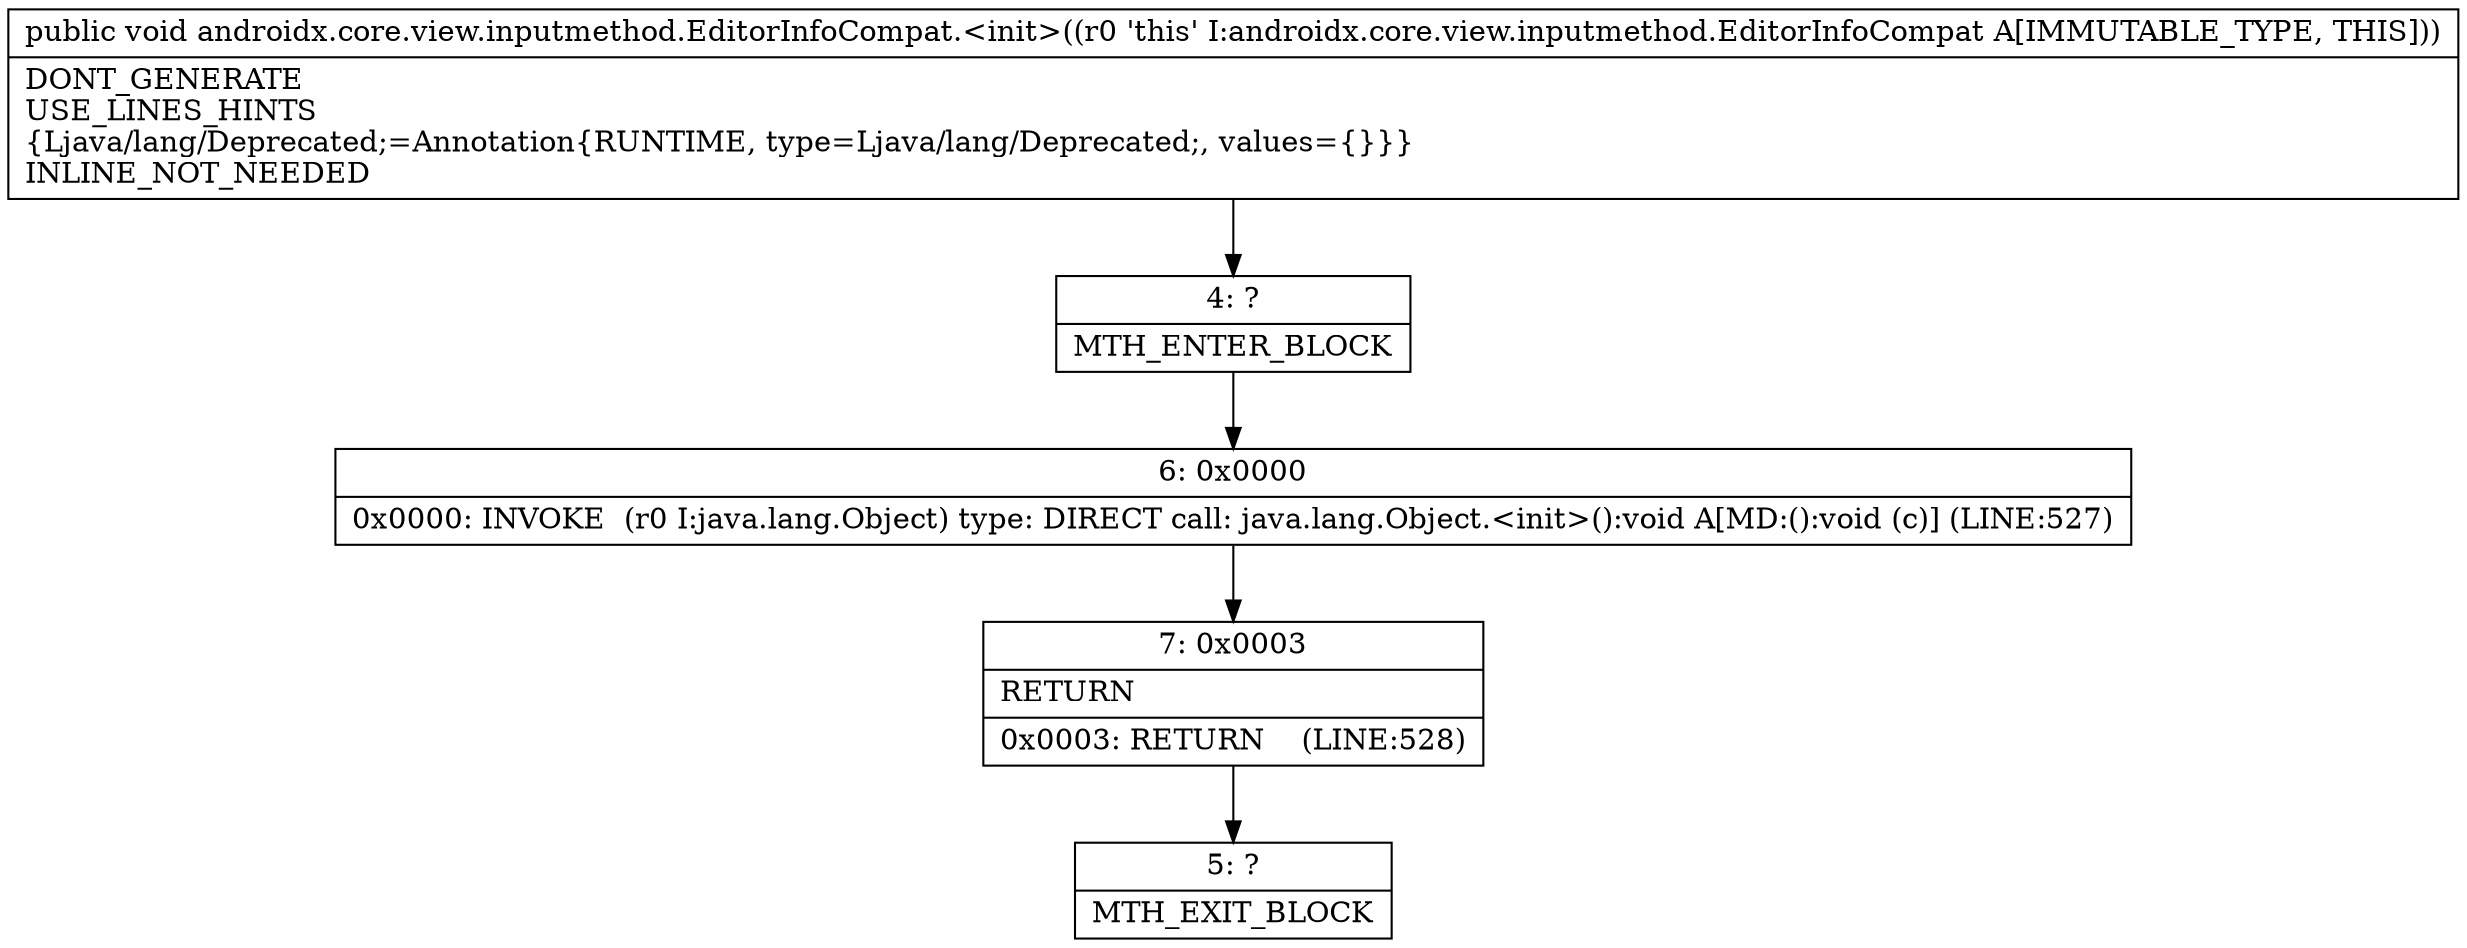 digraph "CFG forandroidx.core.view.inputmethod.EditorInfoCompat.\<init\>()V" {
Node_4 [shape=record,label="{4\:\ ?|MTH_ENTER_BLOCK\l}"];
Node_6 [shape=record,label="{6\:\ 0x0000|0x0000: INVOKE  (r0 I:java.lang.Object) type: DIRECT call: java.lang.Object.\<init\>():void A[MD:():void (c)] (LINE:527)\l}"];
Node_7 [shape=record,label="{7\:\ 0x0003|RETURN\l|0x0003: RETURN    (LINE:528)\l}"];
Node_5 [shape=record,label="{5\:\ ?|MTH_EXIT_BLOCK\l}"];
MethodNode[shape=record,label="{public void androidx.core.view.inputmethod.EditorInfoCompat.\<init\>((r0 'this' I:androidx.core.view.inputmethod.EditorInfoCompat A[IMMUTABLE_TYPE, THIS]))  | DONT_GENERATE\lUSE_LINES_HINTS\l\{Ljava\/lang\/Deprecated;=Annotation\{RUNTIME, type=Ljava\/lang\/Deprecated;, values=\{\}\}\}\lINLINE_NOT_NEEDED\l}"];
MethodNode -> Node_4;Node_4 -> Node_6;
Node_6 -> Node_7;
Node_7 -> Node_5;
}


